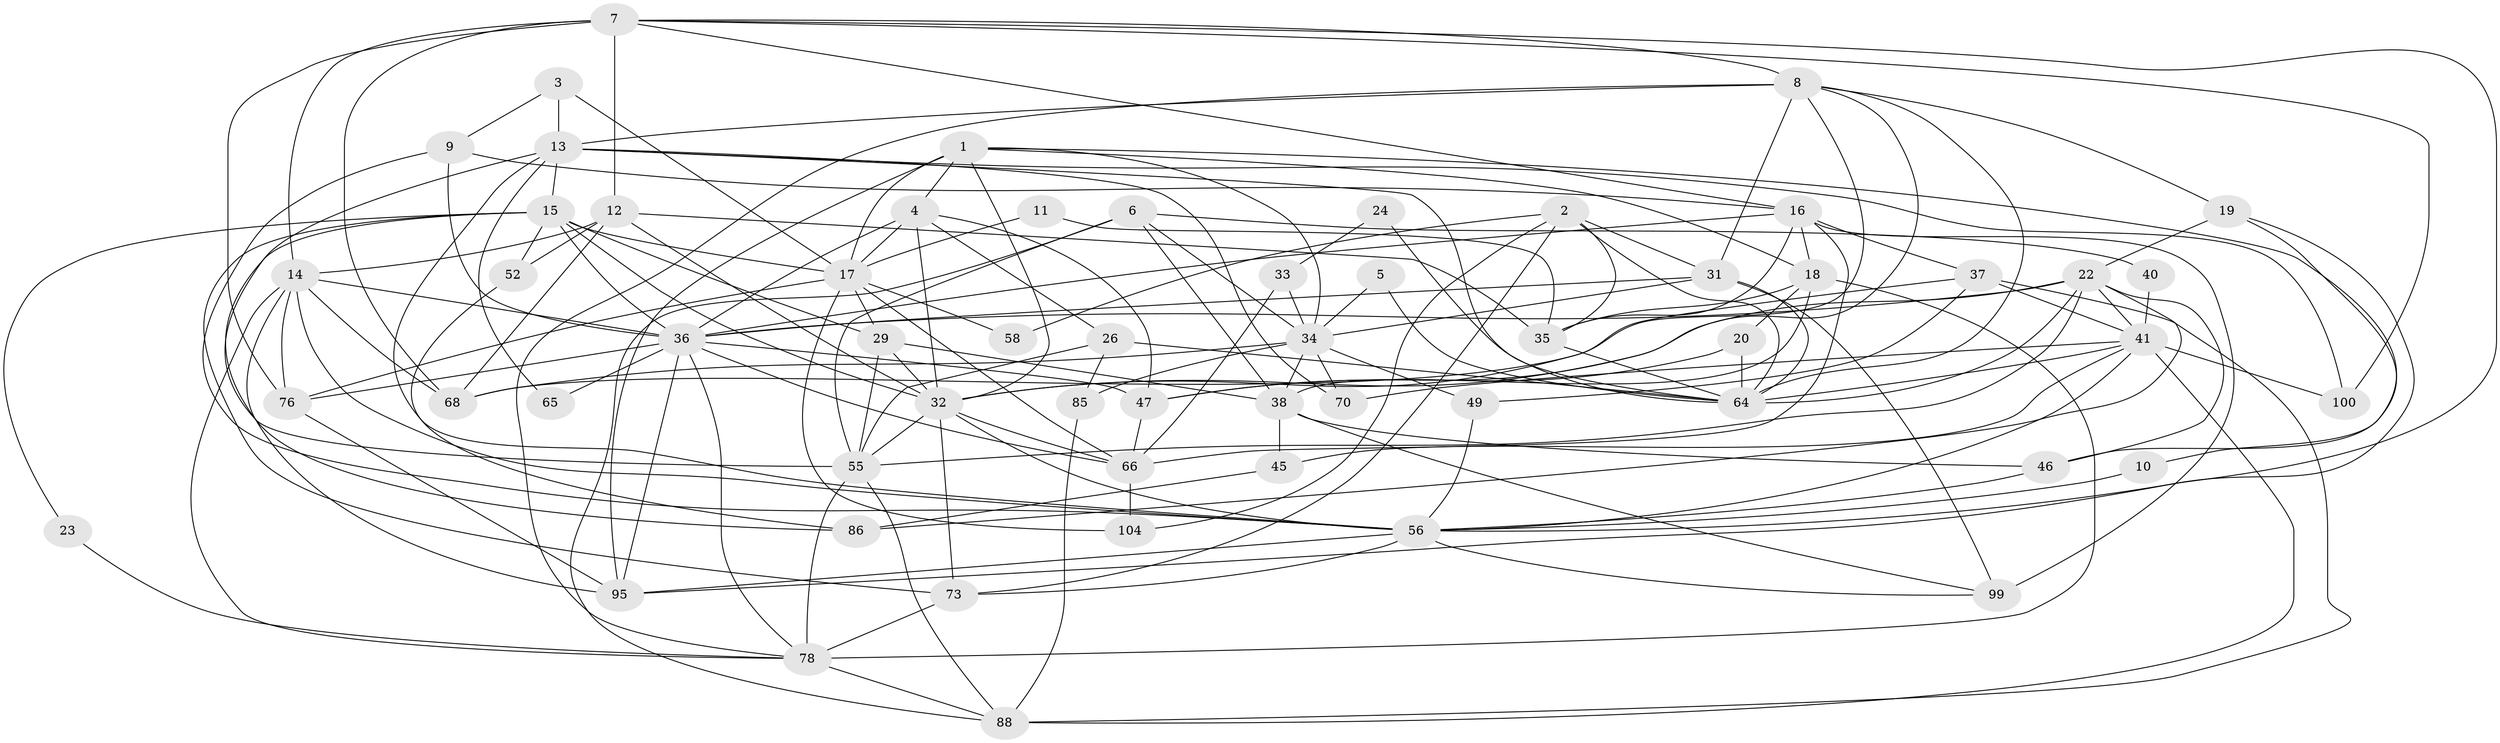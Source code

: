 // original degree distribution, {4: 0.23931623931623933, 3: 0.23931623931623933, 6: 0.11965811965811966, 2: 0.1623931623931624, 5: 0.20512820512820512, 7: 0.02564102564102564, 9: 0.008547008547008548}
// Generated by graph-tools (version 1.1) at 2025/15/03/09/25 04:15:04]
// undirected, 58 vertices, 162 edges
graph export_dot {
graph [start="1"]
  node [color=gray90,style=filled];
  1 [super="+111+61"];
  2 [super="+98+89"];
  3;
  4 [super="+91"];
  5;
  6 [super="+59"];
  7 [super="+50+27"];
  8 [super="+25+109"];
  9 [super="+21"];
  10;
  11;
  12 [super="+75"];
  13 [super="+57"];
  14 [super="+28"];
  15 [super="+39"];
  16 [super="+87+48"];
  17 [super="+53+101"];
  18;
  19 [super="+30"];
  20;
  22 [super="+112"];
  23;
  24;
  26;
  29 [super="+105+92"];
  31 [super="+62"];
  32 [super="+51"];
  33;
  34 [super="+60"];
  35 [super="+106"];
  36 [super="+44+42+69"];
  37 [super="+43"];
  38 [super="+74"];
  40;
  41 [super="+67+54"];
  45;
  46;
  47 [super="+83"];
  49 [super="+107"];
  52;
  55 [super="+77"];
  56 [super="+84+116+80"];
  58;
  64 [super="+79"];
  65;
  66 [super="+113"];
  68;
  70;
  73 [super="+90"];
  76;
  78 [super="+82+117"];
  85;
  86;
  88 [super="+93"];
  95;
  99;
  100;
  104;
  1 -- 18;
  1 -- 17;
  1 -- 10;
  1 -- 95;
  1 -- 4;
  1 -- 32;
  1 -- 34;
  2 -- 104;
  2 -- 73;
  2 -- 58;
  2 -- 31;
  2 -- 35;
  2 -- 64;
  3 -- 9;
  3 -- 17;
  3 -- 13;
  4 -- 47 [weight=2];
  4 -- 26;
  4 -- 36;
  4 -- 32;
  4 -- 17;
  5 -- 64;
  5 -- 34;
  6 -- 88;
  6 -- 40;
  6 -- 34;
  6 -- 55;
  6 -- 38;
  7 -- 16;
  7 -- 100;
  7 -- 12 [weight=2];
  7 -- 76;
  7 -- 68;
  7 -- 8;
  7 -- 56;
  7 -- 14;
  8 -- 78;
  8 -- 31 [weight=2];
  8 -- 32;
  8 -- 19;
  8 -- 47;
  8 -- 64;
  8 -- 13;
  9 -- 16;
  9 -- 56;
  9 -- 36;
  10 -- 56;
  11 -- 35;
  11 -- 17;
  12 -- 35;
  12 -- 52;
  12 -- 68;
  12 -- 14;
  12 -- 32;
  13 -- 100;
  13 -- 64;
  13 -- 65;
  13 -- 70;
  13 -- 55;
  13 -- 15;
  13 -- 56;
  14 -- 95;
  14 -- 68;
  14 -- 36 [weight=2];
  14 -- 76;
  14 -- 78;
  14 -- 56;
  15 -- 17;
  15 -- 23;
  15 -- 52;
  15 -- 86;
  15 -- 73;
  15 -- 29;
  15 -- 32;
  15 -- 36;
  16 -- 99 [weight=2];
  16 -- 66;
  16 -- 36;
  16 -- 18;
  16 -- 35;
  16 -- 37;
  17 -- 104;
  17 -- 66;
  17 -- 58;
  17 -- 76;
  17 -- 29;
  18 -- 20;
  18 -- 38;
  18 -- 78;
  18 -- 35;
  19 -- 95;
  19 -- 22;
  19 -- 46;
  20 -- 64;
  20 -- 47;
  22 -- 46;
  22 -- 32;
  22 -- 86;
  22 -- 55;
  22 -- 41;
  22 -- 64;
  22 -- 36;
  23 -- 78;
  24 -- 33;
  24 -- 64;
  26 -- 85;
  26 -- 55;
  26 -- 64;
  29 -- 38;
  29 -- 32;
  29 -- 55;
  31 -- 34;
  31 -- 99;
  31 -- 64;
  31 -- 36;
  32 -- 55;
  32 -- 66;
  32 -- 73;
  32 -- 56;
  33 -- 66;
  33 -- 34;
  34 -- 49 [weight=2];
  34 -- 85;
  34 -- 38 [weight=2];
  34 -- 68;
  34 -- 70;
  35 -- 64;
  36 -- 47 [weight=2];
  36 -- 65;
  36 -- 76;
  36 -- 95;
  36 -- 66;
  36 -- 78;
  37 -- 41;
  37 -- 68;
  37 -- 49;
  37 -- 88;
  38 -- 45;
  38 -- 99;
  38 -- 46;
  40 -- 41;
  41 -- 100 [weight=2];
  41 -- 88;
  41 -- 64;
  41 -- 70;
  41 -- 56;
  41 -- 45;
  45 -- 86;
  46 -- 56;
  47 -- 66;
  49 -- 56;
  52 -- 86;
  55 -- 78 [weight=2];
  55 -- 88;
  56 -- 95;
  56 -- 99;
  56 -- 73;
  66 -- 104;
  73 -- 78;
  76 -- 95;
  78 -- 88;
  85 -- 88;
}
